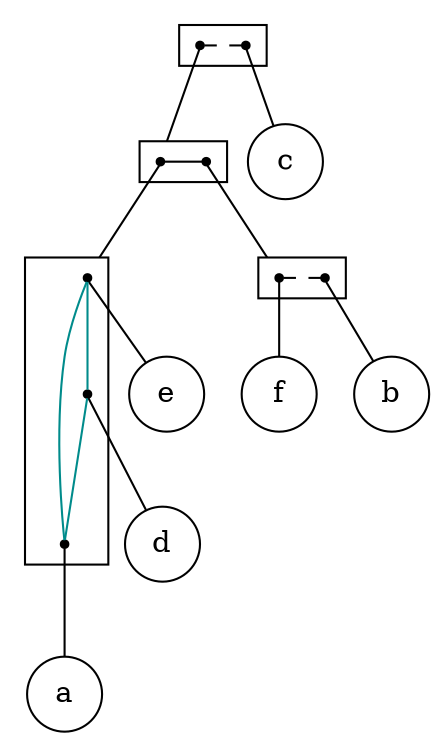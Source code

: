 strict digraph "linear_2-structure" {
compound=true;
fontname=Verdana;
fontsize=12;
newrank=true;
node [shape=circle];
c;
e;
d;
a;
f;
b;
subgraph cluster_acebdf {
rank=same;
node [shape=point];
s_aebdf -> s_c  [color=black, style=dashed, arrowhead=none];
}

subgraph cluster_aebdf {
rank=same;
node [shape=point];
s_eda -> s_bf  [color=black, style=solid, arrowhead=none];
}

subgraph cluster_eda {
node [shape=point];
s_e -> s_d  [color=cyan4, style=solid, arrowhead=none];
s_e -> s_a  [color=cyan4, style=solid, arrowhead=none];
s_d -> s_a  [color=cyan4, style=solid, arrowhead=none];
}

subgraph cluster_bf {
rank=same;
node [shape=point];
s_f -> s_b  [color=black, style=dashed, arrowhead=none];
}

s_aebdf -> s_eda  [lhead=cluster_aebdf, arrowhead=none];
s_c -> c  [arrowhead=none];
s_eda -> s_e  [lhead=cluster_eda, arrowhead=none];
s_bf -> s_f  [lhead=cluster_bf, arrowhead=none];
s_e -> e  [arrowhead=none];
s_d -> d  [arrowhead=none];
s_a -> a  [arrowhead=none];
s_f -> f  [arrowhead=none];
s_b -> b  [arrowhead=none];
}
